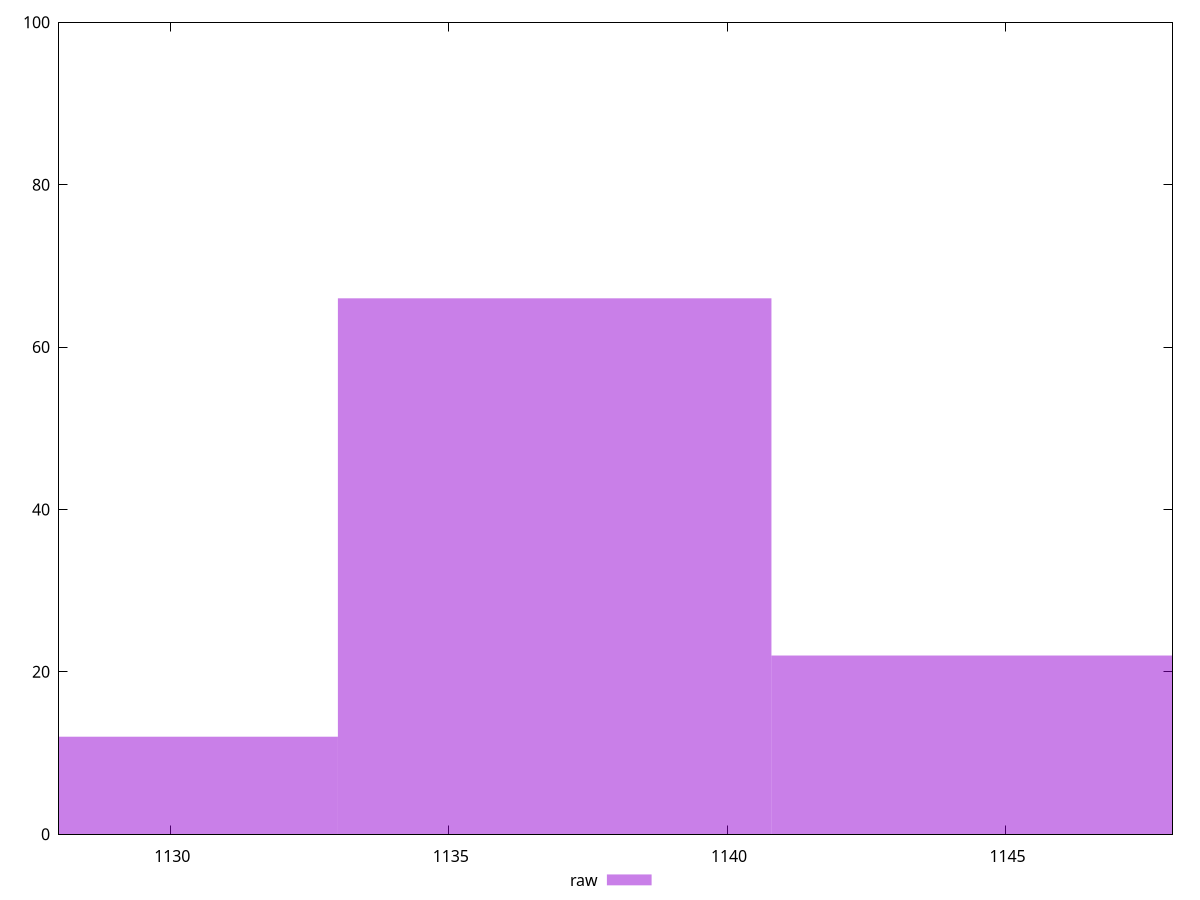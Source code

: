 reset

$raw <<EOF
1144.6898917630456 22
1136.9028856966304 66
1129.1158796302152 12
EOF

set key outside below
set boxwidth 7.787006066415277
set xrange [1128:1148]
set yrange [0:100]
set trange [0:100]
set style fill transparent solid 0.5 noborder
set terminal svg size 640, 490 enhanced background rgb 'white'
set output "reports/report_00030_2021-02-24T20-42-31.540Z/uses-rel-preload/samples/agenda/raw/histogram.svg"

plot $raw title "raw" with boxes

reset
